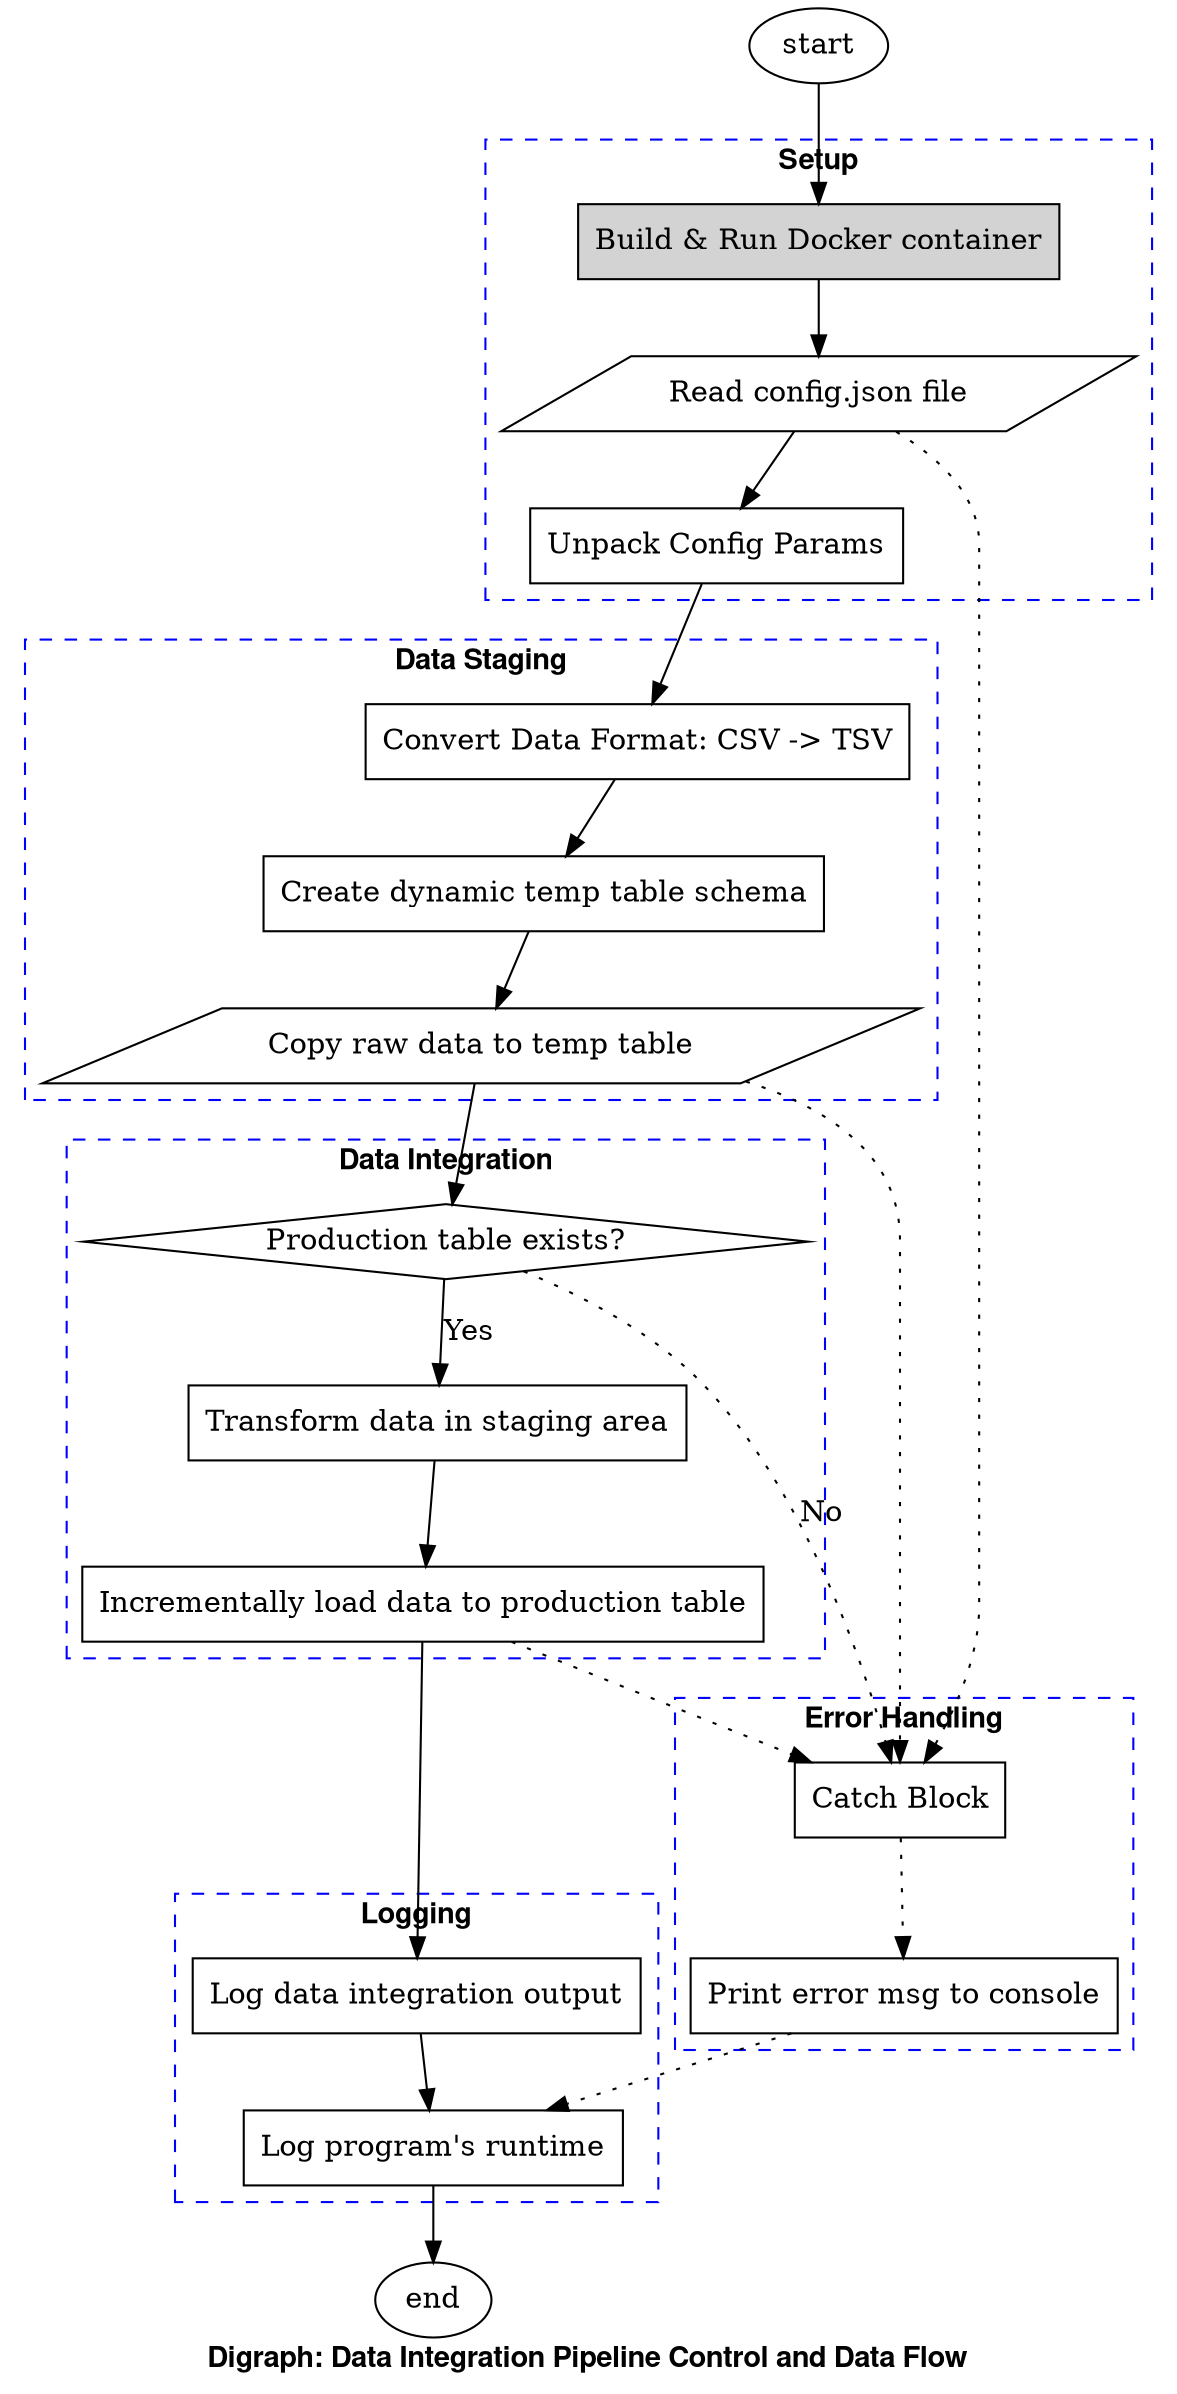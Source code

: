 digraph DataIntegratorProgram {
    label=< <B>Digraph: Data Integration Pipeline Control and Data Flow</B> >;
    node [shape=box];
    fontname="Helvetica,Arial,sans-serif"
    color=blue
    style=dashed

    subgraph cluster_Setup {
        label=< <B>Setup</B> >;
        RunDocker [label="Build & Run Docker container", shape="rectangle", style=filled];
        ReadConfigFile [label="Read config.json file", shape="parallelogram"];
        UnpackConfigParams [label="Unpack Config Params", shape="rectangle"];
    }

    subgraph cluster_Staging {
        label=< <B>Data Staging</B> >;
        ChangeDataFormat [label="Convert Data Format: CSV -> TSV", shape="rectangle"];
        CreateSchema [label="Create dynamic temp table schema", shape="rectangle"];
        StageData [label="Copy raw data to temp table", shape="parallelogram"];
    }

    subgraph cluster_Integration {
        label=< <B>Data Integration</B> >;
        CheckProductionTable [label="Production table exists?", shape="diamond"];
        TransformStagedData [label="Transform data in staging area", shape="rectangle"];
        IntegrateData [label="Incrementally load data to production table", shape="rectangle"];
    }

    subgraph cluster_Logging {
        label=< <B>Logging</B> >;
        WriteFunction_DML [label="Log data integration output", shape="rectangle"];
        WriteFunction_Program [label="Log program's runtime", shape="rectangle"];
    }

    subgraph cluster_ErrorHandling {
        label=< <B>Error Handling</B> >;
        Catch [label="Catch Block", shape="rectangle"];
        PrintError [label="Print error msg to console", shape="rectangle"];
    }

    // Connections
    start -> RunDocker;
    RunDocker -> ReadConfigFile;
    ReadConfigFile -> UnpackConfigParams;
    UnpackConfigParams -> ChangeDataFormat;
    ChangeDataFormat -> CreateSchema;
    CreateSchema -> StageData;
    StageData -> CheckProductionTable;
    CheckProductionTable -> TransformStagedData [label="Yes"];
    TransformStagedData -> IntegrateData;
    IntegrateData -> WriteFunction_DML;
    WriteFunction_DML -> WriteFunction_Program;
    ReadConfigFile -> Catch [style=dotted];
    StageData -> Catch [style=dotted];
    IntegrateData -> Catch [style=dotted];
    CheckProductionTable -> Catch [label="No", style=dotted];
    Catch -> PrintError [style=dotted];
    PrintError -> WriteFunction_Program [style=dotted];
    WriteFunction_Program -> end
    
    start [shape=oval];
	end [shape=oval];
}
